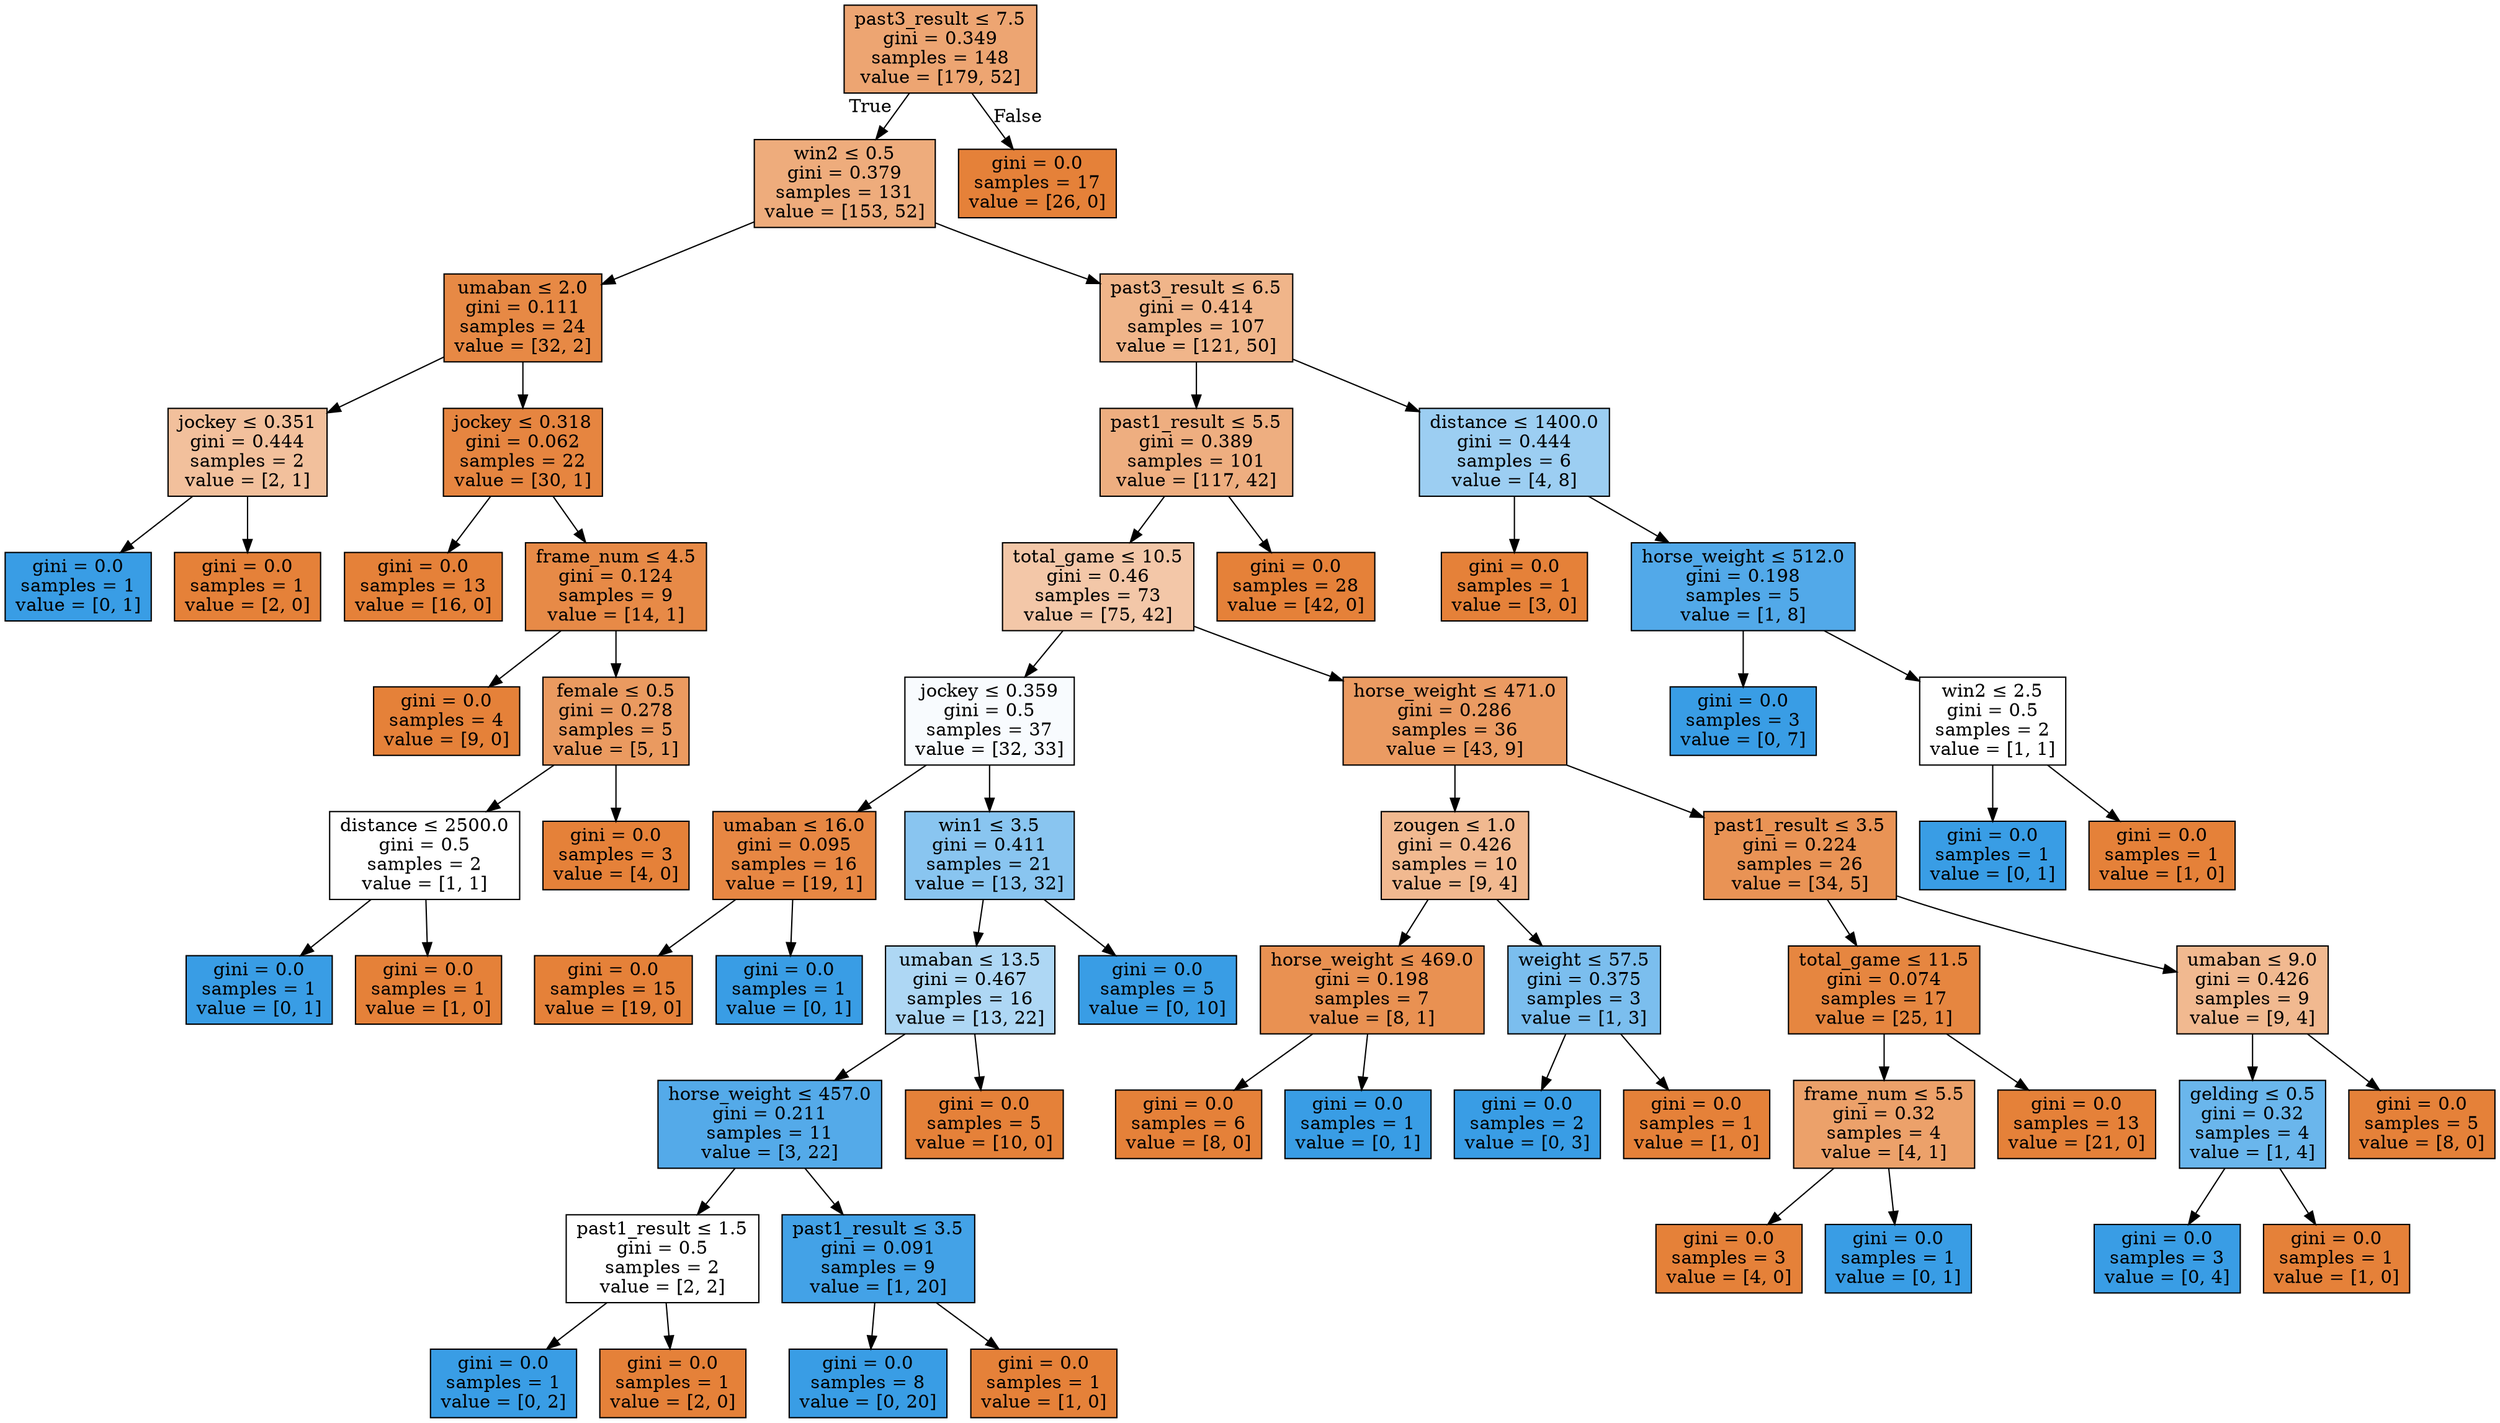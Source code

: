 digraph Tree {
node [shape=box, style="filled", color="black"] ;
0 [label=<past3_result &le; 7.5<br/>gini = 0.349<br/>samples = 148<br/>value = [179, 52]>, fillcolor="#e58139b5"] ;
1 [label=<win2 &le; 0.5<br/>gini = 0.379<br/>samples = 131<br/>value = [153, 52]>, fillcolor="#e58139a8"] ;
0 -> 1 [labeldistance=2.5, labelangle=45, headlabel="True"] ;
2 [label=<umaban &le; 2.0<br/>gini = 0.111<br/>samples = 24<br/>value = [32, 2]>, fillcolor="#e58139ef"] ;
1 -> 2 ;
3 [label=<jockey &le; 0.351<br/>gini = 0.444<br/>samples = 2<br/>value = [2, 1]>, fillcolor="#e581397f"] ;
2 -> 3 ;
4 [label=<gini = 0.0<br/>samples = 1<br/>value = [0, 1]>, fillcolor="#399de5ff"] ;
3 -> 4 ;
5 [label=<gini = 0.0<br/>samples = 1<br/>value = [2, 0]>, fillcolor="#e58139ff"] ;
3 -> 5 ;
6 [label=<jockey &le; 0.318<br/>gini = 0.062<br/>samples = 22<br/>value = [30, 1]>, fillcolor="#e58139f6"] ;
2 -> 6 ;
7 [label=<gini = 0.0<br/>samples = 13<br/>value = [16, 0]>, fillcolor="#e58139ff"] ;
6 -> 7 ;
8 [label=<frame_num &le; 4.5<br/>gini = 0.124<br/>samples = 9<br/>value = [14, 1]>, fillcolor="#e58139ed"] ;
6 -> 8 ;
9 [label=<gini = 0.0<br/>samples = 4<br/>value = [9, 0]>, fillcolor="#e58139ff"] ;
8 -> 9 ;
10 [label=<female &le; 0.5<br/>gini = 0.278<br/>samples = 5<br/>value = [5, 1]>, fillcolor="#e58139cc"] ;
8 -> 10 ;
11 [label=<distance &le; 2500.0<br/>gini = 0.5<br/>samples = 2<br/>value = [1, 1]>, fillcolor="#e5813900"] ;
10 -> 11 ;
12 [label=<gini = 0.0<br/>samples = 1<br/>value = [0, 1]>, fillcolor="#399de5ff"] ;
11 -> 12 ;
13 [label=<gini = 0.0<br/>samples = 1<br/>value = [1, 0]>, fillcolor="#e58139ff"] ;
11 -> 13 ;
14 [label=<gini = 0.0<br/>samples = 3<br/>value = [4, 0]>, fillcolor="#e58139ff"] ;
10 -> 14 ;
15 [label=<past3_result &le; 6.5<br/>gini = 0.414<br/>samples = 107<br/>value = [121, 50]>, fillcolor="#e5813996"] ;
1 -> 15 ;
16 [label=<past1_result &le; 5.5<br/>gini = 0.389<br/>samples = 101<br/>value = [117, 42]>, fillcolor="#e58139a3"] ;
15 -> 16 ;
17 [label=<total_game &le; 10.5<br/>gini = 0.46<br/>samples = 73<br/>value = [75, 42]>, fillcolor="#e5813970"] ;
16 -> 17 ;
18 [label=<jockey &le; 0.359<br/>gini = 0.5<br/>samples = 37<br/>value = [32, 33]>, fillcolor="#399de508"] ;
17 -> 18 ;
19 [label=<umaban &le; 16.0<br/>gini = 0.095<br/>samples = 16<br/>value = [19, 1]>, fillcolor="#e58139f2"] ;
18 -> 19 ;
20 [label=<gini = 0.0<br/>samples = 15<br/>value = [19, 0]>, fillcolor="#e58139ff"] ;
19 -> 20 ;
21 [label=<gini = 0.0<br/>samples = 1<br/>value = [0, 1]>, fillcolor="#399de5ff"] ;
19 -> 21 ;
22 [label=<win1 &le; 3.5<br/>gini = 0.411<br/>samples = 21<br/>value = [13, 32]>, fillcolor="#399de597"] ;
18 -> 22 ;
23 [label=<umaban &le; 13.5<br/>gini = 0.467<br/>samples = 16<br/>value = [13, 22]>, fillcolor="#399de568"] ;
22 -> 23 ;
24 [label=<horse_weight &le; 457.0<br/>gini = 0.211<br/>samples = 11<br/>value = [3, 22]>, fillcolor="#399de5dc"] ;
23 -> 24 ;
25 [label=<past1_result &le; 1.5<br/>gini = 0.5<br/>samples = 2<br/>value = [2, 2]>, fillcolor="#e5813900"] ;
24 -> 25 ;
26 [label=<gini = 0.0<br/>samples = 1<br/>value = [0, 2]>, fillcolor="#399de5ff"] ;
25 -> 26 ;
27 [label=<gini = 0.0<br/>samples = 1<br/>value = [2, 0]>, fillcolor="#e58139ff"] ;
25 -> 27 ;
28 [label=<past1_result &le; 3.5<br/>gini = 0.091<br/>samples = 9<br/>value = [1, 20]>, fillcolor="#399de5f2"] ;
24 -> 28 ;
29 [label=<gini = 0.0<br/>samples = 8<br/>value = [0, 20]>, fillcolor="#399de5ff"] ;
28 -> 29 ;
30 [label=<gini = 0.0<br/>samples = 1<br/>value = [1, 0]>, fillcolor="#e58139ff"] ;
28 -> 30 ;
31 [label=<gini = 0.0<br/>samples = 5<br/>value = [10, 0]>, fillcolor="#e58139ff"] ;
23 -> 31 ;
32 [label=<gini = 0.0<br/>samples = 5<br/>value = [0, 10]>, fillcolor="#399de5ff"] ;
22 -> 32 ;
33 [label=<horse_weight &le; 471.0<br/>gini = 0.286<br/>samples = 36<br/>value = [43, 9]>, fillcolor="#e58139ca"] ;
17 -> 33 ;
34 [label=<zougen &le; 1.0<br/>gini = 0.426<br/>samples = 10<br/>value = [9, 4]>, fillcolor="#e581398e"] ;
33 -> 34 ;
35 [label=<horse_weight &le; 469.0<br/>gini = 0.198<br/>samples = 7<br/>value = [8, 1]>, fillcolor="#e58139df"] ;
34 -> 35 ;
36 [label=<gini = 0.0<br/>samples = 6<br/>value = [8, 0]>, fillcolor="#e58139ff"] ;
35 -> 36 ;
37 [label=<gini = 0.0<br/>samples = 1<br/>value = [0, 1]>, fillcolor="#399de5ff"] ;
35 -> 37 ;
38 [label=<weight &le; 57.5<br/>gini = 0.375<br/>samples = 3<br/>value = [1, 3]>, fillcolor="#399de5aa"] ;
34 -> 38 ;
39 [label=<gini = 0.0<br/>samples = 2<br/>value = [0, 3]>, fillcolor="#399de5ff"] ;
38 -> 39 ;
40 [label=<gini = 0.0<br/>samples = 1<br/>value = [1, 0]>, fillcolor="#e58139ff"] ;
38 -> 40 ;
41 [label=<past1_result &le; 3.5<br/>gini = 0.224<br/>samples = 26<br/>value = [34, 5]>, fillcolor="#e58139da"] ;
33 -> 41 ;
42 [label=<total_game &le; 11.5<br/>gini = 0.074<br/>samples = 17<br/>value = [25, 1]>, fillcolor="#e58139f5"] ;
41 -> 42 ;
43 [label=<frame_num &le; 5.5<br/>gini = 0.32<br/>samples = 4<br/>value = [4, 1]>, fillcolor="#e58139bf"] ;
42 -> 43 ;
44 [label=<gini = 0.0<br/>samples = 3<br/>value = [4, 0]>, fillcolor="#e58139ff"] ;
43 -> 44 ;
45 [label=<gini = 0.0<br/>samples = 1<br/>value = [0, 1]>, fillcolor="#399de5ff"] ;
43 -> 45 ;
46 [label=<gini = 0.0<br/>samples = 13<br/>value = [21, 0]>, fillcolor="#e58139ff"] ;
42 -> 46 ;
47 [label=<umaban &le; 9.0<br/>gini = 0.426<br/>samples = 9<br/>value = [9, 4]>, fillcolor="#e581398e"] ;
41 -> 47 ;
48 [label=<gelding &le; 0.5<br/>gini = 0.32<br/>samples = 4<br/>value = [1, 4]>, fillcolor="#399de5bf"] ;
47 -> 48 ;
49 [label=<gini = 0.0<br/>samples = 3<br/>value = [0, 4]>, fillcolor="#399de5ff"] ;
48 -> 49 ;
50 [label=<gini = 0.0<br/>samples = 1<br/>value = [1, 0]>, fillcolor="#e58139ff"] ;
48 -> 50 ;
51 [label=<gini = 0.0<br/>samples = 5<br/>value = [8, 0]>, fillcolor="#e58139ff"] ;
47 -> 51 ;
52 [label=<gini = 0.0<br/>samples = 28<br/>value = [42, 0]>, fillcolor="#e58139ff"] ;
16 -> 52 ;
53 [label=<distance &le; 1400.0<br/>gini = 0.444<br/>samples = 6<br/>value = [4, 8]>, fillcolor="#399de57f"] ;
15 -> 53 ;
54 [label=<gini = 0.0<br/>samples = 1<br/>value = [3, 0]>, fillcolor="#e58139ff"] ;
53 -> 54 ;
55 [label=<horse_weight &le; 512.0<br/>gini = 0.198<br/>samples = 5<br/>value = [1, 8]>, fillcolor="#399de5df"] ;
53 -> 55 ;
56 [label=<gini = 0.0<br/>samples = 3<br/>value = [0, 7]>, fillcolor="#399de5ff"] ;
55 -> 56 ;
57 [label=<win2 &le; 2.5<br/>gini = 0.5<br/>samples = 2<br/>value = [1, 1]>, fillcolor="#e5813900"] ;
55 -> 57 ;
58 [label=<gini = 0.0<br/>samples = 1<br/>value = [0, 1]>, fillcolor="#399de5ff"] ;
57 -> 58 ;
59 [label=<gini = 0.0<br/>samples = 1<br/>value = [1, 0]>, fillcolor="#e58139ff"] ;
57 -> 59 ;
60 [label=<gini = 0.0<br/>samples = 17<br/>value = [26, 0]>, fillcolor="#e58139ff"] ;
0 -> 60 [labeldistance=2.5, labelangle=-45, headlabel="False"] ;
}